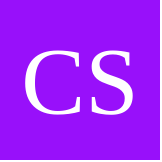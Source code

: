<mxfile>
    <diagram id="NOIVxULRujJSqBa6Wizx" name="Page-1">
        <mxGraphModel dx="1061" dy="534" grid="1" gridSize="10" guides="1" tooltips="1" connect="1" arrows="1" fold="1" page="1" pageScale="1" pageWidth="850" pageHeight="1100" math="0" shadow="0">
            <root>
                <mxCell id="0"/>
                <mxCell id="1" parent="0"/>
                <mxCell id="2" value="&lt;font style=&quot;font-size: 48px; color: rgb(255, 255, 255);&quot; face=&quot;Reddit Sans&quot; data-font-src=&quot;https://fonts.googleapis.com/css?family=Reddit+Sans&quot;&gt;CS&lt;/font&gt;" style="whiteSpace=wrap;html=1;aspect=fixed;fillColor=#9810FA;strokeColor=none;fontColor=#FFFFFF;" parent="1" vertex="1">
                    <mxGeometry x="380" y="240" width="80" height="80" as="geometry"/>
                </mxCell>
            </root>
        </mxGraphModel>
    </diagram>
</mxfile>